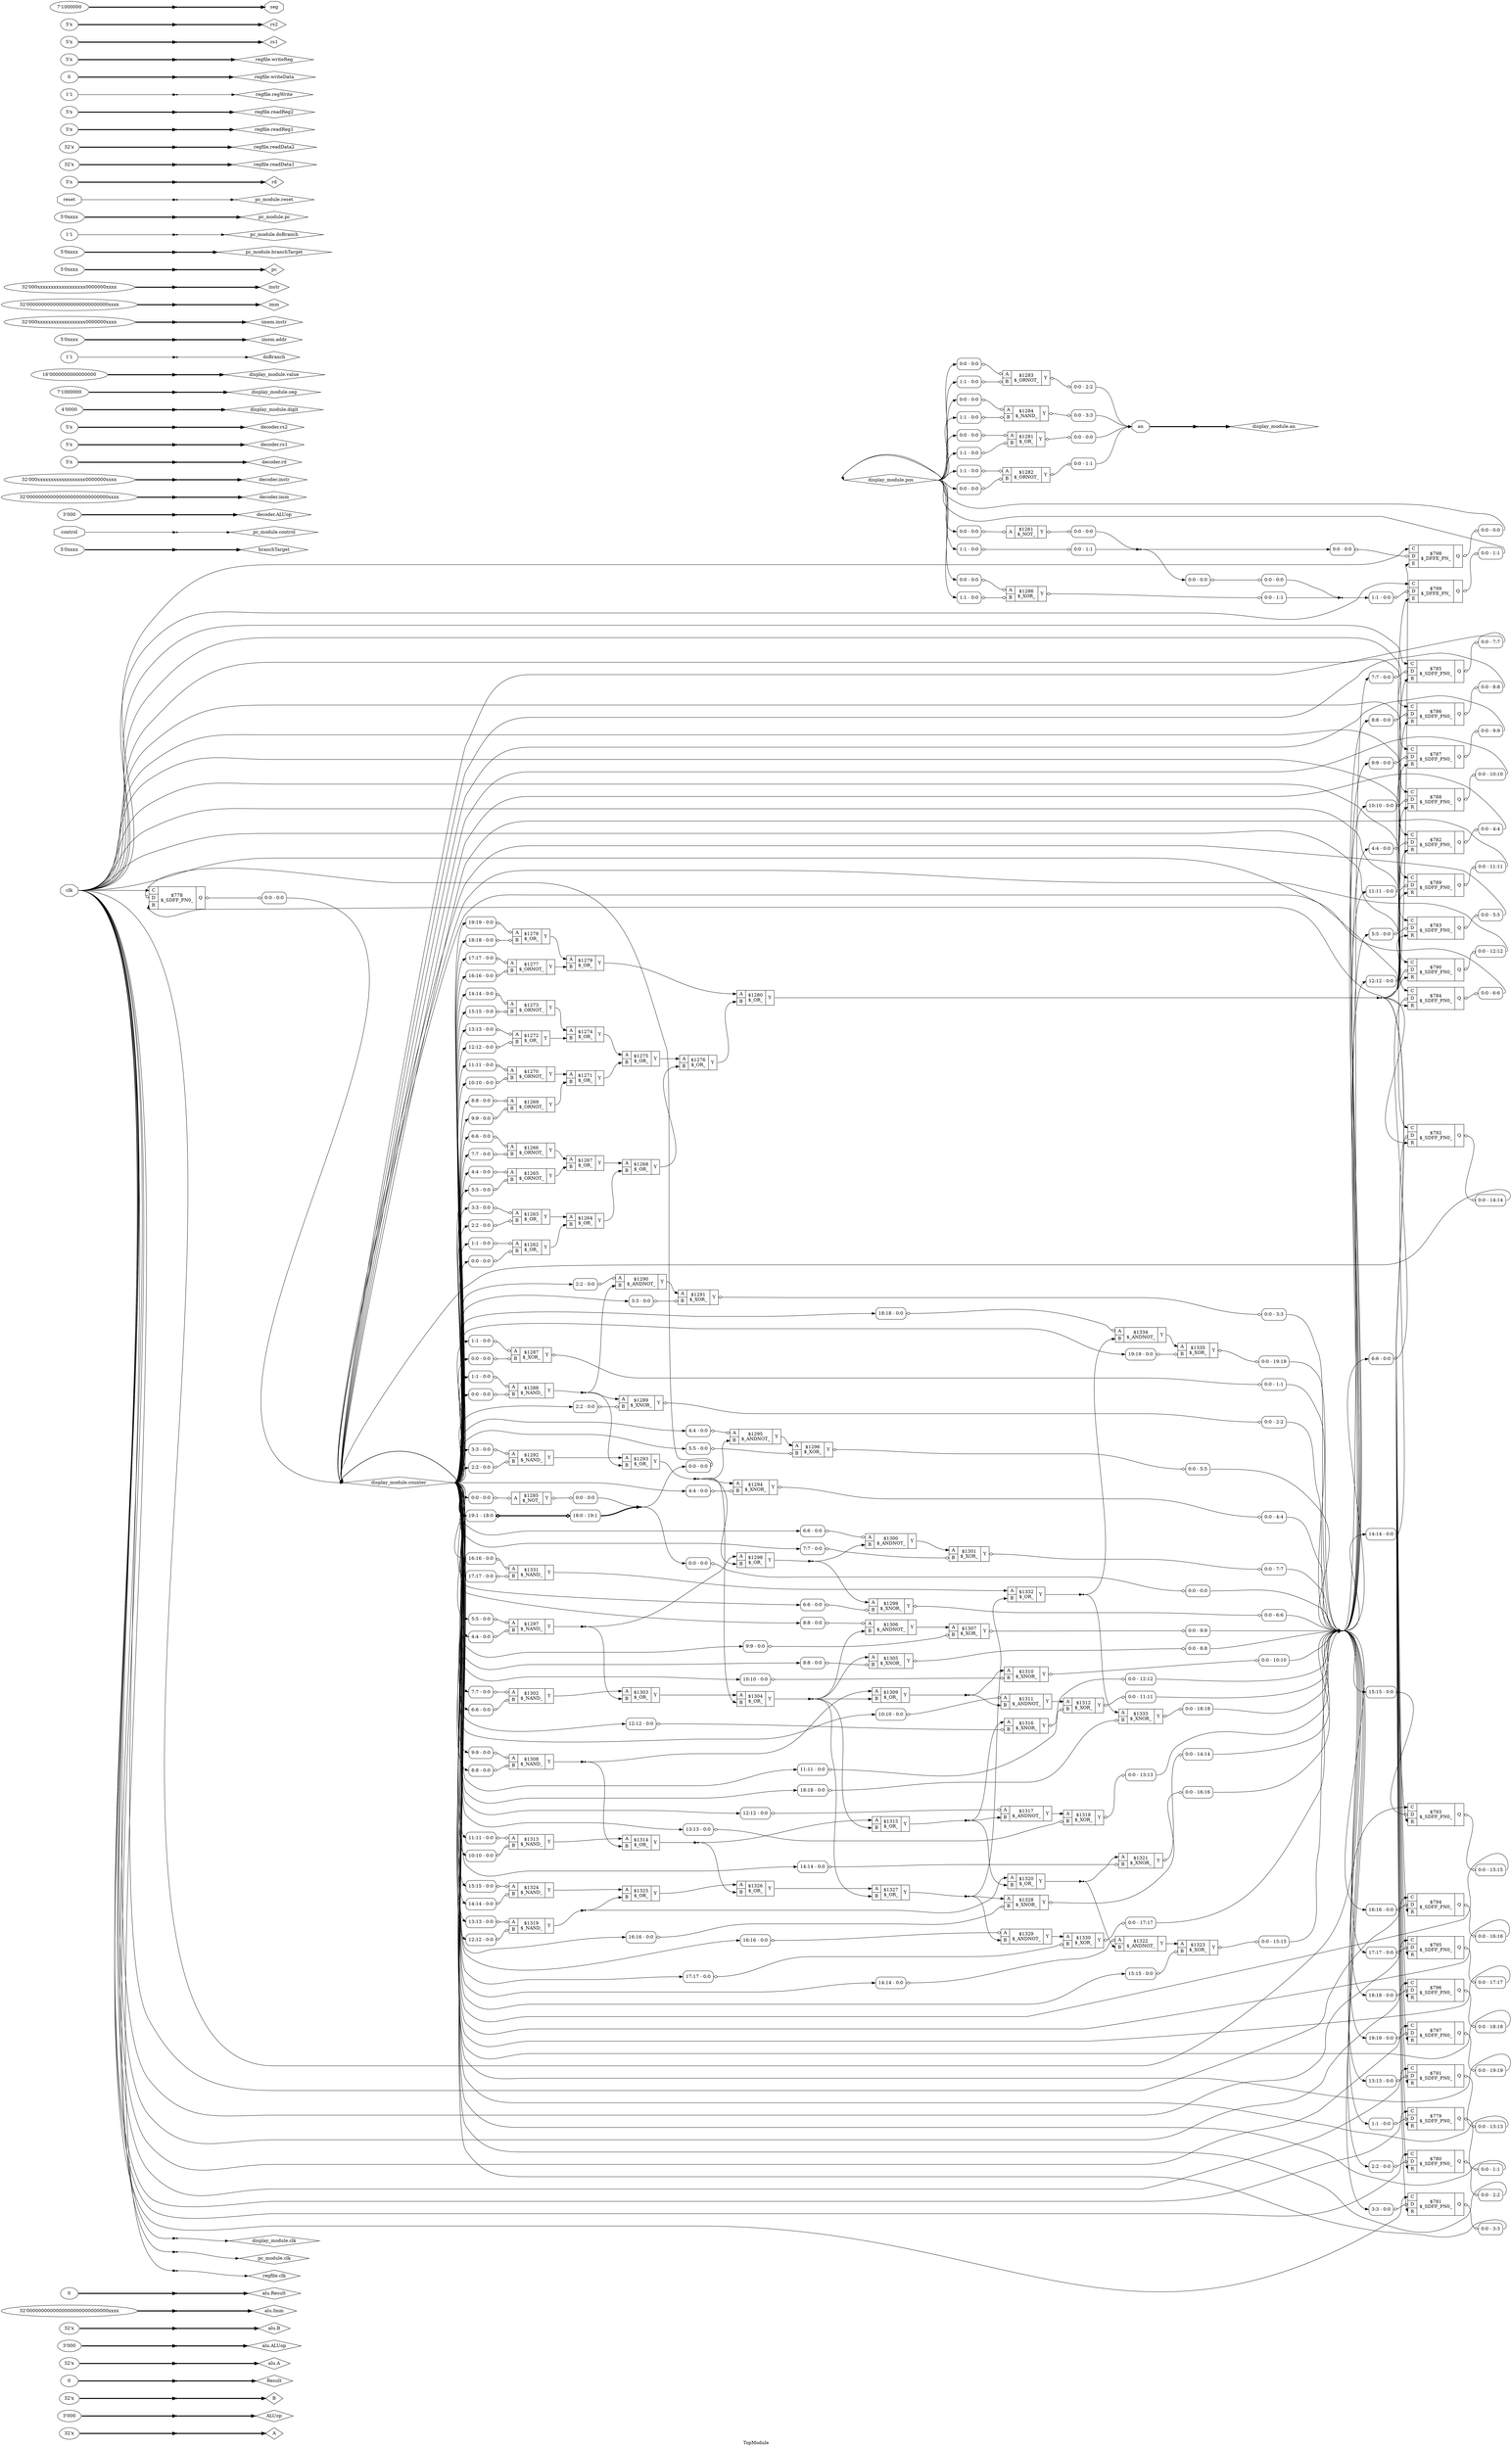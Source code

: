 digraph "TopModule" {
label="TopModule";
rankdir="LR";
remincross=true;
n54 [ shape=diamond, label="A", color="black", fontcolor="black" ];
n55 [ shape=diamond, label="ALUop", color="black", fontcolor="black" ];
n56 [ shape=diamond, label="B", color="black", fontcolor="black" ];
n57 [ shape=diamond, label="Result", color="black", fontcolor="black" ];
n58 [ shape=diamond, label="alu.A", color="black", fontcolor="black" ];
n59 [ shape=diamond, label="alu.ALUop", color="black", fontcolor="black" ];
n60 [ shape=diamond, label="alu.B", color="black", fontcolor="black" ];
n61 [ shape=diamond, label="alu.Imm", color="black", fontcolor="black" ];
n62 [ shape=diamond, label="alu.Result", color="black", fontcolor="black" ];
n63 [ shape=octagon, label="an", color="black", fontcolor="black" ];
n64 [ shape=diamond, label="branchTarget", color="black", fontcolor="black" ];
n65 [ shape=octagon, label="clk", color="black", fontcolor="black" ];
n66 [ shape=octagon, label="control", color="black", fontcolor="black" ];
n67 [ shape=diamond, label="decoder.ALUop", color="black", fontcolor="black" ];
n68 [ shape=diamond, label="decoder.imm", color="black", fontcolor="black" ];
n69 [ shape=diamond, label="decoder.instr", color="black", fontcolor="black" ];
n70 [ shape=diamond, label="decoder.rd", color="black", fontcolor="black" ];
n71 [ shape=diamond, label="decoder.rs1", color="black", fontcolor="black" ];
n72 [ shape=diamond, label="decoder.rs2", color="black", fontcolor="black" ];
n73 [ shape=diamond, label="display_module.an", color="black", fontcolor="black" ];
n74 [ shape=diamond, label="display_module.clk", color="black", fontcolor="black" ];
n75 [ shape=diamond, label="display_module.counter", color="black", fontcolor="black" ];
n76 [ shape=diamond, label="display_module.digit", color="black", fontcolor="black" ];
n77 [ shape=diamond, label="display_module.pos", color="black", fontcolor="black" ];
n78 [ shape=diamond, label="display_module.seg", color="black", fontcolor="black" ];
n79 [ shape=diamond, label="display_module.value", color="black", fontcolor="black" ];
n80 [ shape=diamond, label="doBranch", color="black", fontcolor="black" ];
n81 [ shape=diamond, label="imem.addr", color="black", fontcolor="black" ];
n82 [ shape=diamond, label="imem.instr", color="black", fontcolor="black" ];
n83 [ shape=diamond, label="imm", color="black", fontcolor="black" ];
n84 [ shape=diamond, label="instr", color="black", fontcolor="black" ];
n85 [ shape=diamond, label="pc", color="black", fontcolor="black" ];
n86 [ shape=diamond, label="pc_module.branchTarget", color="black", fontcolor="black" ];
n87 [ shape=diamond, label="pc_module.clk", color="black", fontcolor="black" ];
n88 [ shape=diamond, label="pc_module.control", color="black", fontcolor="black" ];
n89 [ shape=diamond, label="pc_module.doBranch", color="black", fontcolor="black" ];
n90 [ shape=diamond, label="pc_module.pc", color="black", fontcolor="black" ];
n91 [ shape=diamond, label="pc_module.reset", color="black", fontcolor="black" ];
n92 [ shape=diamond, label="rd", color="black", fontcolor="black" ];
n93 [ shape=diamond, label="regfile.clk", color="black", fontcolor="black" ];
n94 [ shape=diamond, label="regfile.readData1", color="black", fontcolor="black" ];
n95 [ shape=diamond, label="regfile.readData2", color="black", fontcolor="black" ];
n96 [ shape=diamond, label="regfile.readReg1", color="black", fontcolor="black" ];
n97 [ shape=diamond, label="regfile.readReg2", color="black", fontcolor="black" ];
n98 [ shape=diamond, label="regfile.regWrite", color="black", fontcolor="black" ];
n99 [ shape=diamond, label="regfile.writeData", color="black", fontcolor="black" ];
n100 [ shape=diamond, label="regfile.writeReg", color="black", fontcolor="black" ];
n101 [ shape=octagon, label="reset", color="black", fontcolor="black" ];
n102 [ shape=diamond, label="rs1", color="black", fontcolor="black" ];
n103 [ shape=diamond, label="rs2", color="black", fontcolor="black" ];
n104 [ shape=octagon, label="seg", color="black", fontcolor="black" ];
c106 [ shape=record, label="{{<p54> A}|$1261\n$_NOT_|{<p105> Y}}",  ];
x0 [ shape=record, style=rounded, label="<s0> 0:0 - 0:0 ", color="black", fontcolor="black" ];
x0:e -> c106:p54:w [arrowhead=odiamond, arrowtail=odiamond, dir=both, color="black", fontcolor="black", label=""];
x1 [ shape=record, style=rounded, label="<s0> 0:0 - 0:0 ", color="black", fontcolor="black" ];
c106:p105:e -> x1:w [arrowhead=odiamond, arrowtail=odiamond, dir=both, color="black", fontcolor="black", label=""];
c107 [ shape=record, label="{{<p54> A|<p56> B}|$1262\n$_OR_|{<p105> Y}}",  ];
x2 [ shape=record, style=rounded, label="<s0> 1:1 - 0:0 ", color="black", fontcolor="black" ];
x2:e -> c107:p54:w [arrowhead=odiamond, arrowtail=odiamond, dir=both, color="black", fontcolor="black", label=""];
x3 [ shape=record, style=rounded, label="<s0> 0:0 - 0:0 ", color="black", fontcolor="black" ];
x3:e -> c107:p56:w [arrowhead=odiamond, arrowtail=odiamond, dir=both, color="black", fontcolor="black", label=""];
c108 [ shape=record, label="{{<p54> A|<p56> B}|$1263\n$_OR_|{<p105> Y}}",  ];
x4 [ shape=record, style=rounded, label="<s0> 3:3 - 0:0 ", color="black", fontcolor="black" ];
x4:e -> c108:p54:w [arrowhead=odiamond, arrowtail=odiamond, dir=both, color="black", fontcolor="black", label=""];
x5 [ shape=record, style=rounded, label="<s0> 2:2 - 0:0 ", color="black", fontcolor="black" ];
x5:e -> c108:p56:w [arrowhead=odiamond, arrowtail=odiamond, dir=both, color="black", fontcolor="black", label=""];
c109 [ shape=record, label="{{<p54> A|<p56> B}|$1264\n$_OR_|{<p105> Y}}",  ];
c110 [ shape=record, label="{{<p54> A|<p56> B}|$1265\n$_ORNOT_|{<p105> Y}}",  ];
x6 [ shape=record, style=rounded, label="<s0> 4:4 - 0:0 ", color="black", fontcolor="black" ];
x6:e -> c110:p54:w [arrowhead=odiamond, arrowtail=odiamond, dir=both, color="black", fontcolor="black", label=""];
x7 [ shape=record, style=rounded, label="<s0> 5:5 - 0:0 ", color="black", fontcolor="black" ];
x7:e -> c110:p56:w [arrowhead=odiamond, arrowtail=odiamond, dir=both, color="black", fontcolor="black", label=""];
c111 [ shape=record, label="{{<p54> A|<p56> B}|$1266\n$_ORNOT_|{<p105> Y}}",  ];
x8 [ shape=record, style=rounded, label="<s0> 6:6 - 0:0 ", color="black", fontcolor="black" ];
x8:e -> c111:p54:w [arrowhead=odiamond, arrowtail=odiamond, dir=both, color="black", fontcolor="black", label=""];
x9 [ shape=record, style=rounded, label="<s0> 7:7 - 0:0 ", color="black", fontcolor="black" ];
x9:e -> c111:p56:w [arrowhead=odiamond, arrowtail=odiamond, dir=both, color="black", fontcolor="black", label=""];
c112 [ shape=record, label="{{<p54> A|<p56> B}|$1267\n$_OR_|{<p105> Y}}",  ];
c113 [ shape=record, label="{{<p54> A|<p56> B}|$1268\n$_OR_|{<p105> Y}}",  ];
c114 [ shape=record, label="{{<p54> A|<p56> B}|$1269\n$_ORNOT_|{<p105> Y}}",  ];
x10 [ shape=record, style=rounded, label="<s0> 8:8 - 0:0 ", color="black", fontcolor="black" ];
x10:e -> c114:p54:w [arrowhead=odiamond, arrowtail=odiamond, dir=both, color="black", fontcolor="black", label=""];
x11 [ shape=record, style=rounded, label="<s0> 9:9 - 0:0 ", color="black", fontcolor="black" ];
x11:e -> c114:p56:w [arrowhead=odiamond, arrowtail=odiamond, dir=both, color="black", fontcolor="black", label=""];
c115 [ shape=record, label="{{<p54> A|<p56> B}|$1270\n$_ORNOT_|{<p105> Y}}",  ];
x12 [ shape=record, style=rounded, label="<s0> 11:11 - 0:0 ", color="black", fontcolor="black" ];
x12:e -> c115:p54:w [arrowhead=odiamond, arrowtail=odiamond, dir=both, color="black", fontcolor="black", label=""];
x13 [ shape=record, style=rounded, label="<s0> 10:10 - 0:0 ", color="black", fontcolor="black" ];
x13:e -> c115:p56:w [arrowhead=odiamond, arrowtail=odiamond, dir=both, color="black", fontcolor="black", label=""];
c116 [ shape=record, label="{{<p54> A|<p56> B}|$1271\n$_OR_|{<p105> Y}}",  ];
c117 [ shape=record, label="{{<p54> A|<p56> B}|$1272\n$_OR_|{<p105> Y}}",  ];
x14 [ shape=record, style=rounded, label="<s0> 13:13 - 0:0 ", color="black", fontcolor="black" ];
x14:e -> c117:p54:w [arrowhead=odiamond, arrowtail=odiamond, dir=both, color="black", fontcolor="black", label=""];
x15 [ shape=record, style=rounded, label="<s0> 12:12 - 0:0 ", color="black", fontcolor="black" ];
x15:e -> c117:p56:w [arrowhead=odiamond, arrowtail=odiamond, dir=both, color="black", fontcolor="black", label=""];
c118 [ shape=record, label="{{<p54> A|<p56> B}|$1273\n$_ORNOT_|{<p105> Y}}",  ];
x16 [ shape=record, style=rounded, label="<s0> 14:14 - 0:0 ", color="black", fontcolor="black" ];
x16:e -> c118:p54:w [arrowhead=odiamond, arrowtail=odiamond, dir=both, color="black", fontcolor="black", label=""];
x17 [ shape=record, style=rounded, label="<s0> 15:15 - 0:0 ", color="black", fontcolor="black" ];
x17:e -> c118:p56:w [arrowhead=odiamond, arrowtail=odiamond, dir=both, color="black", fontcolor="black", label=""];
c119 [ shape=record, label="{{<p54> A|<p56> B}|$1274\n$_OR_|{<p105> Y}}",  ];
c120 [ shape=record, label="{{<p54> A|<p56> B}|$1275\n$_OR_|{<p105> Y}}",  ];
c121 [ shape=record, label="{{<p54> A|<p56> B}|$1276\n$_OR_|{<p105> Y}}",  ];
c122 [ shape=record, label="{{<p54> A|<p56> B}|$1277\n$_ORNOT_|{<p105> Y}}",  ];
x18 [ shape=record, style=rounded, label="<s0> 17:17 - 0:0 ", color="black", fontcolor="black" ];
x18:e -> c122:p54:w [arrowhead=odiamond, arrowtail=odiamond, dir=both, color="black", fontcolor="black", label=""];
x19 [ shape=record, style=rounded, label="<s0> 16:16 - 0:0 ", color="black", fontcolor="black" ];
x19:e -> c122:p56:w [arrowhead=odiamond, arrowtail=odiamond, dir=both, color="black", fontcolor="black", label=""];
c123 [ shape=record, label="{{<p54> A|<p56> B}|$1278\n$_OR_|{<p105> Y}}",  ];
x20 [ shape=record, style=rounded, label="<s0> 19:19 - 0:0 ", color="black", fontcolor="black" ];
x20:e -> c123:p54:w [arrowhead=odiamond, arrowtail=odiamond, dir=both, color="black", fontcolor="black", label=""];
x21 [ shape=record, style=rounded, label="<s0> 18:18 - 0:0 ", color="black", fontcolor="black" ];
x21:e -> c123:p56:w [arrowhead=odiamond, arrowtail=odiamond, dir=both, color="black", fontcolor="black", label=""];
c124 [ shape=record, label="{{<p54> A|<p56> B}|$1279\n$_OR_|{<p105> Y}}",  ];
c125 [ shape=record, label="{{<p54> A|<p56> B}|$1280\n$_OR_|{<p105> Y}}",  ];
c126 [ shape=record, label="{{<p54> A|<p56> B}|$1281\n$_OR_|{<p105> Y}}",  ];
x22 [ shape=record, style=rounded, label="<s0> 0:0 - 0:0 ", color="black", fontcolor="black" ];
x22:e -> c126:p54:w [arrowhead=odiamond, arrowtail=odiamond, dir=both, color="black", fontcolor="black", label=""];
x23 [ shape=record, style=rounded, label="<s0> 1:1 - 0:0 ", color="black", fontcolor="black" ];
x23:e -> c126:p56:w [arrowhead=odiamond, arrowtail=odiamond, dir=both, color="black", fontcolor="black", label=""];
x24 [ shape=record, style=rounded, label="<s0> 0:0 - 0:0 ", color="black", fontcolor="black" ];
c126:p105:e -> x24:w [arrowhead=odiamond, arrowtail=odiamond, dir=both, color="black", fontcolor="black", label=""];
c127 [ shape=record, label="{{<p54> A|<p56> B}|$1282\n$_ORNOT_|{<p105> Y}}",  ];
x25 [ shape=record, style=rounded, label="<s0> 1:1 - 0:0 ", color="black", fontcolor="black" ];
x25:e -> c127:p54:w [arrowhead=odiamond, arrowtail=odiamond, dir=both, color="black", fontcolor="black", label=""];
x26 [ shape=record, style=rounded, label="<s0> 0:0 - 0:0 ", color="black", fontcolor="black" ];
x26:e -> c127:p56:w [arrowhead=odiamond, arrowtail=odiamond, dir=both, color="black", fontcolor="black", label=""];
x27 [ shape=record, style=rounded, label="<s0> 0:0 - 1:1 ", color="black", fontcolor="black" ];
c127:p105:e -> x27:w [arrowhead=odiamond, arrowtail=odiamond, dir=both, color="black", fontcolor="black", label=""];
c128 [ shape=record, label="{{<p54> A|<p56> B}|$1283\n$_ORNOT_|{<p105> Y}}",  ];
x28 [ shape=record, style=rounded, label="<s0> 0:0 - 0:0 ", color="black", fontcolor="black" ];
x28:e -> c128:p54:w [arrowhead=odiamond, arrowtail=odiamond, dir=both, color="black", fontcolor="black", label=""];
x29 [ shape=record, style=rounded, label="<s0> 1:1 - 0:0 ", color="black", fontcolor="black" ];
x29:e -> c128:p56:w [arrowhead=odiamond, arrowtail=odiamond, dir=both, color="black", fontcolor="black", label=""];
x30 [ shape=record, style=rounded, label="<s0> 0:0 - 2:2 ", color="black", fontcolor="black" ];
c128:p105:e -> x30:w [arrowhead=odiamond, arrowtail=odiamond, dir=both, color="black", fontcolor="black", label=""];
c129 [ shape=record, label="{{<p54> A|<p56> B}|$1284\n$_NAND_|{<p105> Y}}",  ];
x31 [ shape=record, style=rounded, label="<s0> 0:0 - 0:0 ", color="black", fontcolor="black" ];
x31:e -> c129:p54:w [arrowhead=odiamond, arrowtail=odiamond, dir=both, color="black", fontcolor="black", label=""];
x32 [ shape=record, style=rounded, label="<s0> 1:1 - 0:0 ", color="black", fontcolor="black" ];
x32:e -> c129:p56:w [arrowhead=odiamond, arrowtail=odiamond, dir=both, color="black", fontcolor="black", label=""];
x33 [ shape=record, style=rounded, label="<s0> 0:0 - 3:3 ", color="black", fontcolor="black" ];
c129:p105:e -> x33:w [arrowhead=odiamond, arrowtail=odiamond, dir=both, color="black", fontcolor="black", label=""];
c130 [ shape=record, label="{{<p54> A}|$1285\n$_NOT_|{<p105> Y}}",  ];
x34 [ shape=record, style=rounded, label="<s0> 0:0 - 0:0 ", color="black", fontcolor="black" ];
x34:e -> c130:p54:w [arrowhead=odiamond, arrowtail=odiamond, dir=both, color="black", fontcolor="black", label=""];
x35 [ shape=record, style=rounded, label="<s0> 0:0 - 0:0 ", color="black", fontcolor="black" ];
c130:p105:e -> x35:w [arrowhead=odiamond, arrowtail=odiamond, dir=both, color="black", fontcolor="black", label=""];
c131 [ shape=record, label="{{<p54> A|<p56> B}|$1286\n$_XOR_|{<p105> Y}}",  ];
x36 [ shape=record, style=rounded, label="<s0> 0:0 - 0:0 ", color="black", fontcolor="black" ];
x36:e -> c131:p54:w [arrowhead=odiamond, arrowtail=odiamond, dir=both, color="black", fontcolor="black", label=""];
x37 [ shape=record, style=rounded, label="<s0> 1:1 - 0:0 ", color="black", fontcolor="black" ];
x37:e -> c131:p56:w [arrowhead=odiamond, arrowtail=odiamond, dir=both, color="black", fontcolor="black", label=""];
x38 [ shape=record, style=rounded, label="<s0> 0:0 - 1:1 ", color="black", fontcolor="black" ];
c131:p105:e -> x38:w [arrowhead=odiamond, arrowtail=odiamond, dir=both, color="black", fontcolor="black", label=""];
c132 [ shape=record, label="{{<p54> A|<p56> B}|$1287\n$_XOR_|{<p105> Y}}",  ];
x39 [ shape=record, style=rounded, label="<s0> 1:1 - 0:0 ", color="black", fontcolor="black" ];
x39:e -> c132:p54:w [arrowhead=odiamond, arrowtail=odiamond, dir=both, color="black", fontcolor="black", label=""];
x40 [ shape=record, style=rounded, label="<s0> 0:0 - 0:0 ", color="black", fontcolor="black" ];
x40:e -> c132:p56:w [arrowhead=odiamond, arrowtail=odiamond, dir=both, color="black", fontcolor="black", label=""];
x41 [ shape=record, style=rounded, label="<s0> 0:0 - 1:1 ", color="black", fontcolor="black" ];
c132:p105:e -> x41:w [arrowhead=odiamond, arrowtail=odiamond, dir=both, color="black", fontcolor="black", label=""];
c133 [ shape=record, label="{{<p54> A|<p56> B}|$1288\n$_NAND_|{<p105> Y}}",  ];
x42 [ shape=record, style=rounded, label="<s0> 1:1 - 0:0 ", color="black", fontcolor="black" ];
x42:e -> c133:p54:w [arrowhead=odiamond, arrowtail=odiamond, dir=both, color="black", fontcolor="black", label=""];
x43 [ shape=record, style=rounded, label="<s0> 0:0 - 0:0 ", color="black", fontcolor="black" ];
x43:e -> c133:p56:w [arrowhead=odiamond, arrowtail=odiamond, dir=both, color="black", fontcolor="black", label=""];
c134 [ shape=record, label="{{<p54> A|<p56> B}|$1289\n$_XNOR_|{<p105> Y}}",  ];
x44 [ shape=record, style=rounded, label="<s0> 2:2 - 0:0 ", color="black", fontcolor="black" ];
x44:e -> c134:p56:w [arrowhead=odiamond, arrowtail=odiamond, dir=both, color="black", fontcolor="black", label=""];
x45 [ shape=record, style=rounded, label="<s0> 0:0 - 2:2 ", color="black", fontcolor="black" ];
c134:p105:e -> x45:w [arrowhead=odiamond, arrowtail=odiamond, dir=both, color="black", fontcolor="black", label=""];
c135 [ shape=record, label="{{<p54> A|<p56> B}|$1290\n$_ANDNOT_|{<p105> Y}}",  ];
x46 [ shape=record, style=rounded, label="<s0> 2:2 - 0:0 ", color="black", fontcolor="black" ];
x46:e -> c135:p54:w [arrowhead=odiamond, arrowtail=odiamond, dir=both, color="black", fontcolor="black", label=""];
c136 [ shape=record, label="{{<p54> A|<p56> B}|$1291\n$_XOR_|{<p105> Y}}",  ];
x47 [ shape=record, style=rounded, label="<s0> 3:3 - 0:0 ", color="black", fontcolor="black" ];
x47:e -> c136:p56:w [arrowhead=odiamond, arrowtail=odiamond, dir=both, color="black", fontcolor="black", label=""];
x48 [ shape=record, style=rounded, label="<s0> 0:0 - 3:3 ", color="black", fontcolor="black" ];
c136:p105:e -> x48:w [arrowhead=odiamond, arrowtail=odiamond, dir=both, color="black", fontcolor="black", label=""];
c137 [ shape=record, label="{{<p54> A|<p56> B}|$1292\n$_NAND_|{<p105> Y}}",  ];
x49 [ shape=record, style=rounded, label="<s0> 3:3 - 0:0 ", color="black", fontcolor="black" ];
x49:e -> c137:p54:w [arrowhead=odiamond, arrowtail=odiamond, dir=both, color="black", fontcolor="black", label=""];
x50 [ shape=record, style=rounded, label="<s0> 2:2 - 0:0 ", color="black", fontcolor="black" ];
x50:e -> c137:p56:w [arrowhead=odiamond, arrowtail=odiamond, dir=both, color="black", fontcolor="black", label=""];
c138 [ shape=record, label="{{<p54> A|<p56> B}|$1293\n$_OR_|{<p105> Y}}",  ];
c139 [ shape=record, label="{{<p54> A|<p56> B}|$1294\n$_XNOR_|{<p105> Y}}",  ];
x51 [ shape=record, style=rounded, label="<s0> 4:4 - 0:0 ", color="black", fontcolor="black" ];
x51:e -> c139:p56:w [arrowhead=odiamond, arrowtail=odiamond, dir=both, color="black", fontcolor="black", label=""];
x52 [ shape=record, style=rounded, label="<s0> 0:0 - 4:4 ", color="black", fontcolor="black" ];
c139:p105:e -> x52:w [arrowhead=odiamond, arrowtail=odiamond, dir=both, color="black", fontcolor="black", label=""];
c140 [ shape=record, label="{{<p54> A|<p56> B}|$1295\n$_ANDNOT_|{<p105> Y}}",  ];
x53 [ shape=record, style=rounded, label="<s0> 4:4 - 0:0 ", color="black", fontcolor="black" ];
x53:e -> c140:p54:w [arrowhead=odiamond, arrowtail=odiamond, dir=both, color="black", fontcolor="black", label=""];
c141 [ shape=record, label="{{<p54> A|<p56> B}|$1296\n$_XOR_|{<p105> Y}}",  ];
x54 [ shape=record, style=rounded, label="<s0> 5:5 - 0:0 ", color="black", fontcolor="black" ];
x54:e -> c141:p56:w [arrowhead=odiamond, arrowtail=odiamond, dir=both, color="black", fontcolor="black", label=""];
x55 [ shape=record, style=rounded, label="<s0> 0:0 - 5:5 ", color="black", fontcolor="black" ];
c141:p105:e -> x55:w [arrowhead=odiamond, arrowtail=odiamond, dir=both, color="black", fontcolor="black", label=""];
c142 [ shape=record, label="{{<p54> A|<p56> B}|$1297\n$_NAND_|{<p105> Y}}",  ];
x56 [ shape=record, style=rounded, label="<s0> 5:5 - 0:0 ", color="black", fontcolor="black" ];
x56:e -> c142:p54:w [arrowhead=odiamond, arrowtail=odiamond, dir=both, color="black", fontcolor="black", label=""];
x57 [ shape=record, style=rounded, label="<s0> 4:4 - 0:0 ", color="black", fontcolor="black" ];
x57:e -> c142:p56:w [arrowhead=odiamond, arrowtail=odiamond, dir=both, color="black", fontcolor="black", label=""];
c143 [ shape=record, label="{{<p54> A|<p56> B}|$1298\n$_OR_|{<p105> Y}}",  ];
c144 [ shape=record, label="{{<p54> A|<p56> B}|$1299\n$_XNOR_|{<p105> Y}}",  ];
x58 [ shape=record, style=rounded, label="<s0> 6:6 - 0:0 ", color="black", fontcolor="black" ];
x58:e -> c144:p56:w [arrowhead=odiamond, arrowtail=odiamond, dir=both, color="black", fontcolor="black", label=""];
x59 [ shape=record, style=rounded, label="<s0> 0:0 - 6:6 ", color="black", fontcolor="black" ];
c144:p105:e -> x59:w [arrowhead=odiamond, arrowtail=odiamond, dir=both, color="black", fontcolor="black", label=""];
c145 [ shape=record, label="{{<p54> A|<p56> B}|$1300\n$_ANDNOT_|{<p105> Y}}",  ];
x60 [ shape=record, style=rounded, label="<s0> 6:6 - 0:0 ", color="black", fontcolor="black" ];
x60:e -> c145:p54:w [arrowhead=odiamond, arrowtail=odiamond, dir=both, color="black", fontcolor="black", label=""];
c146 [ shape=record, label="{{<p54> A|<p56> B}|$1301\n$_XOR_|{<p105> Y}}",  ];
x61 [ shape=record, style=rounded, label="<s0> 7:7 - 0:0 ", color="black", fontcolor="black" ];
x61:e -> c146:p56:w [arrowhead=odiamond, arrowtail=odiamond, dir=both, color="black", fontcolor="black", label=""];
x62 [ shape=record, style=rounded, label="<s0> 0:0 - 7:7 ", color="black", fontcolor="black" ];
c146:p105:e -> x62:w [arrowhead=odiamond, arrowtail=odiamond, dir=both, color="black", fontcolor="black", label=""];
c147 [ shape=record, label="{{<p54> A|<p56> B}|$1302\n$_NAND_|{<p105> Y}}",  ];
x63 [ shape=record, style=rounded, label="<s0> 7:7 - 0:0 ", color="black", fontcolor="black" ];
x63:e -> c147:p54:w [arrowhead=odiamond, arrowtail=odiamond, dir=both, color="black", fontcolor="black", label=""];
x64 [ shape=record, style=rounded, label="<s0> 6:6 - 0:0 ", color="black", fontcolor="black" ];
x64:e -> c147:p56:w [arrowhead=odiamond, arrowtail=odiamond, dir=both, color="black", fontcolor="black", label=""];
c148 [ shape=record, label="{{<p54> A|<p56> B}|$1303\n$_OR_|{<p105> Y}}",  ];
c149 [ shape=record, label="{{<p54> A|<p56> B}|$1304\n$_OR_|{<p105> Y}}",  ];
c150 [ shape=record, label="{{<p54> A|<p56> B}|$1305\n$_XNOR_|{<p105> Y}}",  ];
x65 [ shape=record, style=rounded, label="<s0> 8:8 - 0:0 ", color="black", fontcolor="black" ];
x65:e -> c150:p56:w [arrowhead=odiamond, arrowtail=odiamond, dir=both, color="black", fontcolor="black", label=""];
x66 [ shape=record, style=rounded, label="<s0> 0:0 - 8:8 ", color="black", fontcolor="black" ];
c150:p105:e -> x66:w [arrowhead=odiamond, arrowtail=odiamond, dir=both, color="black", fontcolor="black", label=""];
c151 [ shape=record, label="{{<p54> A|<p56> B}|$1306\n$_ANDNOT_|{<p105> Y}}",  ];
x67 [ shape=record, style=rounded, label="<s0> 8:8 - 0:0 ", color="black", fontcolor="black" ];
x67:e -> c151:p54:w [arrowhead=odiamond, arrowtail=odiamond, dir=both, color="black", fontcolor="black", label=""];
c152 [ shape=record, label="{{<p54> A|<p56> B}|$1307\n$_XOR_|{<p105> Y}}",  ];
x68 [ shape=record, style=rounded, label="<s0> 9:9 - 0:0 ", color="black", fontcolor="black" ];
x68:e -> c152:p56:w [arrowhead=odiamond, arrowtail=odiamond, dir=both, color="black", fontcolor="black", label=""];
x69 [ shape=record, style=rounded, label="<s0> 0:0 - 9:9 ", color="black", fontcolor="black" ];
c152:p105:e -> x69:w [arrowhead=odiamond, arrowtail=odiamond, dir=both, color="black", fontcolor="black", label=""];
c153 [ shape=record, label="{{<p54> A|<p56> B}|$1308\n$_NAND_|{<p105> Y}}",  ];
x70 [ shape=record, style=rounded, label="<s0> 9:9 - 0:0 ", color="black", fontcolor="black" ];
x70:e -> c153:p54:w [arrowhead=odiamond, arrowtail=odiamond, dir=both, color="black", fontcolor="black", label=""];
x71 [ shape=record, style=rounded, label="<s0> 8:8 - 0:0 ", color="black", fontcolor="black" ];
x71:e -> c153:p56:w [arrowhead=odiamond, arrowtail=odiamond, dir=both, color="black", fontcolor="black", label=""];
c154 [ shape=record, label="{{<p54> A|<p56> B}|$1309\n$_OR_|{<p105> Y}}",  ];
c155 [ shape=record, label="{{<p54> A|<p56> B}|$1310\n$_XNOR_|{<p105> Y}}",  ];
x72 [ shape=record, style=rounded, label="<s0> 10:10 - 0:0 ", color="black", fontcolor="black" ];
x72:e -> c155:p56:w [arrowhead=odiamond, arrowtail=odiamond, dir=both, color="black", fontcolor="black", label=""];
x73 [ shape=record, style=rounded, label="<s0> 0:0 - 10:10 ", color="black", fontcolor="black" ];
c155:p105:e -> x73:w [arrowhead=odiamond, arrowtail=odiamond, dir=both, color="black", fontcolor="black", label=""];
c156 [ shape=record, label="{{<p54> A|<p56> B}|$1311\n$_ANDNOT_|{<p105> Y}}",  ];
x74 [ shape=record, style=rounded, label="<s0> 10:10 - 0:0 ", color="black", fontcolor="black" ];
x74:e -> c156:p54:w [arrowhead=odiamond, arrowtail=odiamond, dir=both, color="black", fontcolor="black", label=""];
c157 [ shape=record, label="{{<p54> A|<p56> B}|$1312\n$_XOR_|{<p105> Y}}",  ];
x75 [ shape=record, style=rounded, label="<s0> 11:11 - 0:0 ", color="black", fontcolor="black" ];
x75:e -> c157:p56:w [arrowhead=odiamond, arrowtail=odiamond, dir=both, color="black", fontcolor="black", label=""];
x76 [ shape=record, style=rounded, label="<s0> 0:0 - 11:11 ", color="black", fontcolor="black" ];
c157:p105:e -> x76:w [arrowhead=odiamond, arrowtail=odiamond, dir=both, color="black", fontcolor="black", label=""];
c158 [ shape=record, label="{{<p54> A|<p56> B}|$1313\n$_NAND_|{<p105> Y}}",  ];
x77 [ shape=record, style=rounded, label="<s0> 11:11 - 0:0 ", color="black", fontcolor="black" ];
x77:e -> c158:p54:w [arrowhead=odiamond, arrowtail=odiamond, dir=both, color="black", fontcolor="black", label=""];
x78 [ shape=record, style=rounded, label="<s0> 10:10 - 0:0 ", color="black", fontcolor="black" ];
x78:e -> c158:p56:w [arrowhead=odiamond, arrowtail=odiamond, dir=both, color="black", fontcolor="black", label=""];
c159 [ shape=record, label="{{<p54> A|<p56> B}|$1314\n$_OR_|{<p105> Y}}",  ];
c160 [ shape=record, label="{{<p54> A|<p56> B}|$1315\n$_OR_|{<p105> Y}}",  ];
c161 [ shape=record, label="{{<p54> A|<p56> B}|$1316\n$_XNOR_|{<p105> Y}}",  ];
x79 [ shape=record, style=rounded, label="<s0> 12:12 - 0:0 ", color="black", fontcolor="black" ];
x79:e -> c161:p56:w [arrowhead=odiamond, arrowtail=odiamond, dir=both, color="black", fontcolor="black", label=""];
x80 [ shape=record, style=rounded, label="<s0> 0:0 - 12:12 ", color="black", fontcolor="black" ];
c161:p105:e -> x80:w [arrowhead=odiamond, arrowtail=odiamond, dir=both, color="black", fontcolor="black", label=""];
c162 [ shape=record, label="{{<p54> A|<p56> B}|$1317\n$_ANDNOT_|{<p105> Y}}",  ];
x81 [ shape=record, style=rounded, label="<s0> 12:12 - 0:0 ", color="black", fontcolor="black" ];
x81:e -> c162:p54:w [arrowhead=odiamond, arrowtail=odiamond, dir=both, color="black", fontcolor="black", label=""];
c163 [ shape=record, label="{{<p54> A|<p56> B}|$1318\n$_XOR_|{<p105> Y}}",  ];
x82 [ shape=record, style=rounded, label="<s0> 13:13 - 0:0 ", color="black", fontcolor="black" ];
x82:e -> c163:p56:w [arrowhead=odiamond, arrowtail=odiamond, dir=both, color="black", fontcolor="black", label=""];
x83 [ shape=record, style=rounded, label="<s0> 0:0 - 13:13 ", color="black", fontcolor="black" ];
c163:p105:e -> x83:w [arrowhead=odiamond, arrowtail=odiamond, dir=both, color="black", fontcolor="black", label=""];
c164 [ shape=record, label="{{<p54> A|<p56> B}|$1319\n$_NAND_|{<p105> Y}}",  ];
x84 [ shape=record, style=rounded, label="<s0> 13:13 - 0:0 ", color="black", fontcolor="black" ];
x84:e -> c164:p54:w [arrowhead=odiamond, arrowtail=odiamond, dir=both, color="black", fontcolor="black", label=""];
x85 [ shape=record, style=rounded, label="<s0> 12:12 - 0:0 ", color="black", fontcolor="black" ];
x85:e -> c164:p56:w [arrowhead=odiamond, arrowtail=odiamond, dir=both, color="black", fontcolor="black", label=""];
c165 [ shape=record, label="{{<p54> A|<p56> B}|$1320\n$_OR_|{<p105> Y}}",  ];
c166 [ shape=record, label="{{<p54> A|<p56> B}|$1321\n$_XNOR_|{<p105> Y}}",  ];
x86 [ shape=record, style=rounded, label="<s0> 14:14 - 0:0 ", color="black", fontcolor="black" ];
x86:e -> c166:p56:w [arrowhead=odiamond, arrowtail=odiamond, dir=both, color="black", fontcolor="black", label=""];
x87 [ shape=record, style=rounded, label="<s0> 0:0 - 14:14 ", color="black", fontcolor="black" ];
c166:p105:e -> x87:w [arrowhead=odiamond, arrowtail=odiamond, dir=both, color="black", fontcolor="black", label=""];
c167 [ shape=record, label="{{<p54> A|<p56> B}|$1322\n$_ANDNOT_|{<p105> Y}}",  ];
x88 [ shape=record, style=rounded, label="<s0> 14:14 - 0:0 ", color="black", fontcolor="black" ];
x88:e -> c167:p54:w [arrowhead=odiamond, arrowtail=odiamond, dir=both, color="black", fontcolor="black", label=""];
c168 [ shape=record, label="{{<p54> A|<p56> B}|$1323\n$_XOR_|{<p105> Y}}",  ];
x89 [ shape=record, style=rounded, label="<s0> 15:15 - 0:0 ", color="black", fontcolor="black" ];
x89:e -> c168:p56:w [arrowhead=odiamond, arrowtail=odiamond, dir=both, color="black", fontcolor="black", label=""];
x90 [ shape=record, style=rounded, label="<s0> 0:0 - 15:15 ", color="black", fontcolor="black" ];
c168:p105:e -> x90:w [arrowhead=odiamond, arrowtail=odiamond, dir=both, color="black", fontcolor="black", label=""];
c169 [ shape=record, label="{{<p54> A|<p56> B}|$1324\n$_NAND_|{<p105> Y}}",  ];
x91 [ shape=record, style=rounded, label="<s0> 15:15 - 0:0 ", color="black", fontcolor="black" ];
x91:e -> c169:p54:w [arrowhead=odiamond, arrowtail=odiamond, dir=both, color="black", fontcolor="black", label=""];
x92 [ shape=record, style=rounded, label="<s0> 14:14 - 0:0 ", color="black", fontcolor="black" ];
x92:e -> c169:p56:w [arrowhead=odiamond, arrowtail=odiamond, dir=both, color="black", fontcolor="black", label=""];
c170 [ shape=record, label="{{<p54> A|<p56> B}|$1325\n$_OR_|{<p105> Y}}",  ];
c171 [ shape=record, label="{{<p54> A|<p56> B}|$1326\n$_OR_|{<p105> Y}}",  ];
c172 [ shape=record, label="{{<p54> A|<p56> B}|$1327\n$_OR_|{<p105> Y}}",  ];
c173 [ shape=record, label="{{<p54> A|<p56> B}|$1328\n$_XNOR_|{<p105> Y}}",  ];
x93 [ shape=record, style=rounded, label="<s0> 16:16 - 0:0 ", color="black", fontcolor="black" ];
x93:e -> c173:p56:w [arrowhead=odiamond, arrowtail=odiamond, dir=both, color="black", fontcolor="black", label=""];
x94 [ shape=record, style=rounded, label="<s0> 0:0 - 16:16 ", color="black", fontcolor="black" ];
c173:p105:e -> x94:w [arrowhead=odiamond, arrowtail=odiamond, dir=both, color="black", fontcolor="black", label=""];
c174 [ shape=record, label="{{<p54> A|<p56> B}|$1329\n$_ANDNOT_|{<p105> Y}}",  ];
x95 [ shape=record, style=rounded, label="<s0> 16:16 - 0:0 ", color="black", fontcolor="black" ];
x95:e -> c174:p54:w [arrowhead=odiamond, arrowtail=odiamond, dir=both, color="black", fontcolor="black", label=""];
c175 [ shape=record, label="{{<p54> A|<p56> B}|$1330\n$_XOR_|{<p105> Y}}",  ];
x96 [ shape=record, style=rounded, label="<s0> 17:17 - 0:0 ", color="black", fontcolor="black" ];
x96:e -> c175:p56:w [arrowhead=odiamond, arrowtail=odiamond, dir=both, color="black", fontcolor="black", label=""];
x97 [ shape=record, style=rounded, label="<s0> 0:0 - 17:17 ", color="black", fontcolor="black" ];
c175:p105:e -> x97:w [arrowhead=odiamond, arrowtail=odiamond, dir=both, color="black", fontcolor="black", label=""];
c176 [ shape=record, label="{{<p54> A|<p56> B}|$1331\n$_NAND_|{<p105> Y}}",  ];
x98 [ shape=record, style=rounded, label="<s0> 16:16 - 0:0 ", color="black", fontcolor="black" ];
x98:e -> c176:p54:w [arrowhead=odiamond, arrowtail=odiamond, dir=both, color="black", fontcolor="black", label=""];
x99 [ shape=record, style=rounded, label="<s0> 17:17 - 0:0 ", color="black", fontcolor="black" ];
x99:e -> c176:p56:w [arrowhead=odiamond, arrowtail=odiamond, dir=both, color="black", fontcolor="black", label=""];
c177 [ shape=record, label="{{<p54> A|<p56> B}|$1332\n$_OR_|{<p105> Y}}",  ];
c178 [ shape=record, label="{{<p54> A|<p56> B}|$1333\n$_XNOR_|{<p105> Y}}",  ];
x100 [ shape=record, style=rounded, label="<s0> 18:18 - 0:0 ", color="black", fontcolor="black" ];
x100:e -> c178:p56:w [arrowhead=odiamond, arrowtail=odiamond, dir=both, color="black", fontcolor="black", label=""];
x101 [ shape=record, style=rounded, label="<s0> 0:0 - 18:18 ", color="black", fontcolor="black" ];
c178:p105:e -> x101:w [arrowhead=odiamond, arrowtail=odiamond, dir=both, color="black", fontcolor="black", label=""];
c179 [ shape=record, label="{{<p54> A|<p56> B}|$1334\n$_ANDNOT_|{<p105> Y}}",  ];
x102 [ shape=record, style=rounded, label="<s0> 18:18 - 0:0 ", color="black", fontcolor="black" ];
x102:e -> c179:p54:w [arrowhead=odiamond, arrowtail=odiamond, dir=both, color="black", fontcolor="black", label=""];
c180 [ shape=record, label="{{<p54> A|<p56> B}|$1335\n$_XOR_|{<p105> Y}}",  ];
x103 [ shape=record, style=rounded, label="<s0> 19:19 - 0:0 ", color="black", fontcolor="black" ];
x103:e -> c180:p56:w [arrowhead=odiamond, arrowtail=odiamond, dir=both, color="black", fontcolor="black", label=""];
x104 [ shape=record, style=rounded, label="<s0> 0:0 - 19:19 ", color="black", fontcolor="black" ];
c180:p105:e -> x104:w [arrowhead=odiamond, arrowtail=odiamond, dir=both, color="black", fontcolor="black", label=""];
c185 [ shape=record, label="{{<p181> C|<p182> D|<p183> R}|$778\n$_SDFF_PN0_|{<p184> Q}}",  ];
x105 [ shape=record, style=rounded, label="<s0> 0:0 - 0:0 ", color="black", fontcolor="black" ];
x105:e -> c185:p182:w [arrowhead=odiamond, arrowtail=odiamond, dir=both, color="black", fontcolor="black", label=""];
x106 [ shape=record, style=rounded, label="<s0> 0:0 - 0:0 ", color="black", fontcolor="black" ];
c185:p184:e -> x106:w [arrowhead=odiamond, arrowtail=odiamond, dir=both, color="black", fontcolor="black", label=""];
c186 [ shape=record, label="{{<p181> C|<p182> D|<p183> R}|$779\n$_SDFF_PN0_|{<p184> Q}}",  ];
x107 [ shape=record, style=rounded, label="<s0> 1:1 - 0:0 ", color="black", fontcolor="black" ];
x107:e -> c186:p182:w [arrowhead=odiamond, arrowtail=odiamond, dir=both, color="black", fontcolor="black", label=""];
x108 [ shape=record, style=rounded, label="<s0> 0:0 - 1:1 ", color="black", fontcolor="black" ];
c186:p184:e -> x108:w [arrowhead=odiamond, arrowtail=odiamond, dir=both, color="black", fontcolor="black", label=""];
c187 [ shape=record, label="{{<p181> C|<p182> D|<p183> R}|$780\n$_SDFF_PN0_|{<p184> Q}}",  ];
x109 [ shape=record, style=rounded, label="<s0> 2:2 - 0:0 ", color="black", fontcolor="black" ];
x109:e -> c187:p182:w [arrowhead=odiamond, arrowtail=odiamond, dir=both, color="black", fontcolor="black", label=""];
x110 [ shape=record, style=rounded, label="<s0> 0:0 - 2:2 ", color="black", fontcolor="black" ];
c187:p184:e -> x110:w [arrowhead=odiamond, arrowtail=odiamond, dir=both, color="black", fontcolor="black", label=""];
c188 [ shape=record, label="{{<p181> C|<p182> D|<p183> R}|$781\n$_SDFF_PN0_|{<p184> Q}}",  ];
x111 [ shape=record, style=rounded, label="<s0> 3:3 - 0:0 ", color="black", fontcolor="black" ];
x111:e -> c188:p182:w [arrowhead=odiamond, arrowtail=odiamond, dir=both, color="black", fontcolor="black", label=""];
x112 [ shape=record, style=rounded, label="<s0> 0:0 - 3:3 ", color="black", fontcolor="black" ];
c188:p184:e -> x112:w [arrowhead=odiamond, arrowtail=odiamond, dir=both, color="black", fontcolor="black", label=""];
c189 [ shape=record, label="{{<p181> C|<p182> D|<p183> R}|$782\n$_SDFF_PN0_|{<p184> Q}}",  ];
x113 [ shape=record, style=rounded, label="<s0> 4:4 - 0:0 ", color="black", fontcolor="black" ];
x113:e -> c189:p182:w [arrowhead=odiamond, arrowtail=odiamond, dir=both, color="black", fontcolor="black", label=""];
x114 [ shape=record, style=rounded, label="<s0> 0:0 - 4:4 ", color="black", fontcolor="black" ];
c189:p184:e -> x114:w [arrowhead=odiamond, arrowtail=odiamond, dir=both, color="black", fontcolor="black", label=""];
c190 [ shape=record, label="{{<p181> C|<p182> D|<p183> R}|$783\n$_SDFF_PN0_|{<p184> Q}}",  ];
x115 [ shape=record, style=rounded, label="<s0> 5:5 - 0:0 ", color="black", fontcolor="black" ];
x115:e -> c190:p182:w [arrowhead=odiamond, arrowtail=odiamond, dir=both, color="black", fontcolor="black", label=""];
x116 [ shape=record, style=rounded, label="<s0> 0:0 - 5:5 ", color="black", fontcolor="black" ];
c190:p184:e -> x116:w [arrowhead=odiamond, arrowtail=odiamond, dir=both, color="black", fontcolor="black", label=""];
c191 [ shape=record, label="{{<p181> C|<p182> D|<p183> R}|$784\n$_SDFF_PN0_|{<p184> Q}}",  ];
x117 [ shape=record, style=rounded, label="<s0> 6:6 - 0:0 ", color="black", fontcolor="black" ];
x117:e -> c191:p182:w [arrowhead=odiamond, arrowtail=odiamond, dir=both, color="black", fontcolor="black", label=""];
x118 [ shape=record, style=rounded, label="<s0> 0:0 - 6:6 ", color="black", fontcolor="black" ];
c191:p184:e -> x118:w [arrowhead=odiamond, arrowtail=odiamond, dir=both, color="black", fontcolor="black", label=""];
c192 [ shape=record, label="{{<p181> C|<p182> D|<p183> R}|$785\n$_SDFF_PN0_|{<p184> Q}}",  ];
x119 [ shape=record, style=rounded, label="<s0> 7:7 - 0:0 ", color="black", fontcolor="black" ];
x119:e -> c192:p182:w [arrowhead=odiamond, arrowtail=odiamond, dir=both, color="black", fontcolor="black", label=""];
x120 [ shape=record, style=rounded, label="<s0> 0:0 - 7:7 ", color="black", fontcolor="black" ];
c192:p184:e -> x120:w [arrowhead=odiamond, arrowtail=odiamond, dir=both, color="black", fontcolor="black", label=""];
c193 [ shape=record, label="{{<p181> C|<p182> D|<p183> R}|$786\n$_SDFF_PN0_|{<p184> Q}}",  ];
x121 [ shape=record, style=rounded, label="<s0> 8:8 - 0:0 ", color="black", fontcolor="black" ];
x121:e -> c193:p182:w [arrowhead=odiamond, arrowtail=odiamond, dir=both, color="black", fontcolor="black", label=""];
x122 [ shape=record, style=rounded, label="<s0> 0:0 - 8:8 ", color="black", fontcolor="black" ];
c193:p184:e -> x122:w [arrowhead=odiamond, arrowtail=odiamond, dir=both, color="black", fontcolor="black", label=""];
c194 [ shape=record, label="{{<p181> C|<p182> D|<p183> R}|$787\n$_SDFF_PN0_|{<p184> Q}}",  ];
x123 [ shape=record, style=rounded, label="<s0> 9:9 - 0:0 ", color="black", fontcolor="black" ];
x123:e -> c194:p182:w [arrowhead=odiamond, arrowtail=odiamond, dir=both, color="black", fontcolor="black", label=""];
x124 [ shape=record, style=rounded, label="<s0> 0:0 - 9:9 ", color="black", fontcolor="black" ];
c194:p184:e -> x124:w [arrowhead=odiamond, arrowtail=odiamond, dir=both, color="black", fontcolor="black", label=""];
c195 [ shape=record, label="{{<p181> C|<p182> D|<p183> R}|$788\n$_SDFF_PN0_|{<p184> Q}}",  ];
x125 [ shape=record, style=rounded, label="<s0> 10:10 - 0:0 ", color="black", fontcolor="black" ];
x125:e -> c195:p182:w [arrowhead=odiamond, arrowtail=odiamond, dir=both, color="black", fontcolor="black", label=""];
x126 [ shape=record, style=rounded, label="<s0> 0:0 - 10:10 ", color="black", fontcolor="black" ];
c195:p184:e -> x126:w [arrowhead=odiamond, arrowtail=odiamond, dir=both, color="black", fontcolor="black", label=""];
c196 [ shape=record, label="{{<p181> C|<p182> D|<p183> R}|$789\n$_SDFF_PN0_|{<p184> Q}}",  ];
x127 [ shape=record, style=rounded, label="<s0> 11:11 - 0:0 ", color="black", fontcolor="black" ];
x127:e -> c196:p182:w [arrowhead=odiamond, arrowtail=odiamond, dir=both, color="black", fontcolor="black", label=""];
x128 [ shape=record, style=rounded, label="<s0> 0:0 - 11:11 ", color="black", fontcolor="black" ];
c196:p184:e -> x128:w [arrowhead=odiamond, arrowtail=odiamond, dir=both, color="black", fontcolor="black", label=""];
c197 [ shape=record, label="{{<p181> C|<p182> D|<p183> R}|$790\n$_SDFF_PN0_|{<p184> Q}}",  ];
x129 [ shape=record, style=rounded, label="<s0> 12:12 - 0:0 ", color="black", fontcolor="black" ];
x129:e -> c197:p182:w [arrowhead=odiamond, arrowtail=odiamond, dir=both, color="black", fontcolor="black", label=""];
x130 [ shape=record, style=rounded, label="<s0> 0:0 - 12:12 ", color="black", fontcolor="black" ];
c197:p184:e -> x130:w [arrowhead=odiamond, arrowtail=odiamond, dir=both, color="black", fontcolor="black", label=""];
c198 [ shape=record, label="{{<p181> C|<p182> D|<p183> R}|$791\n$_SDFF_PN0_|{<p184> Q}}",  ];
x131 [ shape=record, style=rounded, label="<s0> 13:13 - 0:0 ", color="black", fontcolor="black" ];
x131:e -> c198:p182:w [arrowhead=odiamond, arrowtail=odiamond, dir=both, color="black", fontcolor="black", label=""];
x132 [ shape=record, style=rounded, label="<s0> 0:0 - 13:13 ", color="black", fontcolor="black" ];
c198:p184:e -> x132:w [arrowhead=odiamond, arrowtail=odiamond, dir=both, color="black", fontcolor="black", label=""];
c199 [ shape=record, label="{{<p181> C|<p182> D|<p183> R}|$792\n$_SDFF_PN0_|{<p184> Q}}",  ];
x133 [ shape=record, style=rounded, label="<s0> 14:14 - 0:0 ", color="black", fontcolor="black" ];
x133:e -> c199:p182:w [arrowhead=odiamond, arrowtail=odiamond, dir=both, color="black", fontcolor="black", label=""];
x134 [ shape=record, style=rounded, label="<s0> 0:0 - 14:14 ", color="black", fontcolor="black" ];
c199:p184:e -> x134:w [arrowhead=odiamond, arrowtail=odiamond, dir=both, color="black", fontcolor="black", label=""];
c200 [ shape=record, label="{{<p181> C|<p182> D|<p183> R}|$793\n$_SDFF_PN0_|{<p184> Q}}",  ];
x135 [ shape=record, style=rounded, label="<s0> 15:15 - 0:0 ", color="black", fontcolor="black" ];
x135:e -> c200:p182:w [arrowhead=odiamond, arrowtail=odiamond, dir=both, color="black", fontcolor="black", label=""];
x136 [ shape=record, style=rounded, label="<s0> 0:0 - 15:15 ", color="black", fontcolor="black" ];
c200:p184:e -> x136:w [arrowhead=odiamond, arrowtail=odiamond, dir=both, color="black", fontcolor="black", label=""];
c201 [ shape=record, label="{{<p181> C|<p182> D|<p183> R}|$794\n$_SDFF_PN0_|{<p184> Q}}",  ];
x137 [ shape=record, style=rounded, label="<s0> 16:16 - 0:0 ", color="black", fontcolor="black" ];
x137:e -> c201:p182:w [arrowhead=odiamond, arrowtail=odiamond, dir=both, color="black", fontcolor="black", label=""];
x138 [ shape=record, style=rounded, label="<s0> 0:0 - 16:16 ", color="black", fontcolor="black" ];
c201:p184:e -> x138:w [arrowhead=odiamond, arrowtail=odiamond, dir=both, color="black", fontcolor="black", label=""];
c202 [ shape=record, label="{{<p181> C|<p182> D|<p183> R}|$795\n$_SDFF_PN0_|{<p184> Q}}",  ];
x139 [ shape=record, style=rounded, label="<s0> 17:17 - 0:0 ", color="black", fontcolor="black" ];
x139:e -> c202:p182:w [arrowhead=odiamond, arrowtail=odiamond, dir=both, color="black", fontcolor="black", label=""];
x140 [ shape=record, style=rounded, label="<s0> 0:0 - 17:17 ", color="black", fontcolor="black" ];
c202:p184:e -> x140:w [arrowhead=odiamond, arrowtail=odiamond, dir=both, color="black", fontcolor="black", label=""];
c203 [ shape=record, label="{{<p181> C|<p182> D|<p183> R}|$796\n$_SDFF_PN0_|{<p184> Q}}",  ];
x141 [ shape=record, style=rounded, label="<s0> 18:18 - 0:0 ", color="black", fontcolor="black" ];
x141:e -> c203:p182:w [arrowhead=odiamond, arrowtail=odiamond, dir=both, color="black", fontcolor="black", label=""];
x142 [ shape=record, style=rounded, label="<s0> 0:0 - 18:18 ", color="black", fontcolor="black" ];
c203:p184:e -> x142:w [arrowhead=odiamond, arrowtail=odiamond, dir=both, color="black", fontcolor="black", label=""];
c204 [ shape=record, label="{{<p181> C|<p182> D|<p183> R}|$797\n$_SDFF_PN0_|{<p184> Q}}",  ];
x143 [ shape=record, style=rounded, label="<s0> 19:19 - 0:0 ", color="black", fontcolor="black" ];
x143:e -> c204:p182:w [arrowhead=odiamond, arrowtail=odiamond, dir=both, color="black", fontcolor="black", label=""];
x144 [ shape=record, style=rounded, label="<s0> 0:0 - 19:19 ", color="black", fontcolor="black" ];
c204:p184:e -> x144:w [arrowhead=odiamond, arrowtail=odiamond, dir=both, color="black", fontcolor="black", label=""];
c206 [ shape=record, label="{{<p181> C|<p182> D|<p205> E}|$798\n$_DFFE_PN_|{<p184> Q}}",  ];
x145 [ shape=record, style=rounded, label="<s0> 0:0 - 0:0 ", color="black", fontcolor="black" ];
x145:e -> c206:p182:w [arrowhead=odiamond, arrowtail=odiamond, dir=both, color="black", fontcolor="black", label=""];
x146 [ shape=record, style=rounded, label="<s0> 0:0 - 0:0 ", color="black", fontcolor="black" ];
c206:p184:e -> x146:w [arrowhead=odiamond, arrowtail=odiamond, dir=both, color="black", fontcolor="black", label=""];
c207 [ shape=record, label="{{<p181> C|<p182> D|<p205> E}|$799\n$_DFFE_PN_|{<p184> Q}}",  ];
x147 [ shape=record, style=rounded, label="<s0> 1:1 - 0:0 ", color="black", fontcolor="black" ];
x147:e -> c207:p182:w [arrowhead=odiamond, arrowtail=odiamond, dir=both, color="black", fontcolor="black", label=""];
x148 [ shape=record, style=rounded, label="<s0> 0:0 - 1:1 ", color="black", fontcolor="black" ];
c207:p184:e -> x148:w [arrowhead=odiamond, arrowtail=odiamond, dir=both, color="black", fontcolor="black", label=""];
x149 [ shape=record, style=rounded, label="<s0> 19:1 - 18:0 ", color="black", fontcolor="black" ];
x150 [ shape=record, style=rounded, label="<s0> 18:0 - 19:1 ", color="black", fontcolor="black" ];
x149:e -> x150:w [arrowhead=odiamond, arrowtail=odiamond, dir=both, color="black", fontcolor="black", style="setlinewidth(3)", label=""];
x151 [ shape=record, style=rounded, label="<s0> 0:0 - 0:0 ", color="black", fontcolor="black" ];
x152 [ shape=record, style=rounded, label="<s0> 0:0 - 0:0 ", color="black", fontcolor="black" ];
x151:e -> x152:w [arrowhead=odiamond, arrowtail=odiamond, dir=both, color="black", fontcolor="black", label=""];
x153 [ shape=record, style=rounded, label="<s0> 1:1 - 0:0 ", color="black", fontcolor="black" ];
x154 [ shape=record, style=rounded, label="<s0> 0:0 - 1:1 ", color="black", fontcolor="black" ];
x153:e -> x154:w [arrowhead=odiamond, arrowtail=odiamond, dir=both, color="black", fontcolor="black", label=""];
x155 [ shape=record, style=rounded, label="<s0> 0:0 - 0:0 ", color="black", fontcolor="black" ];
x156 [ shape=record, style=rounded, label="<s0> 0:0 - 0:0 ", color="black", fontcolor="black" ];
x155:e -> x156:w [arrowhead=odiamond, arrowtail=odiamond, dir=both, color="black", fontcolor="black", label=""];
v157 [ label="32'x" ];
x158 [shape=point, ];
v159 [ label="3'000" ];
x160 [shape=point, ];
v161 [ label="32'x" ];
x162 [shape=point, ];
v163 [ label="0" ];
x164 [shape=point, ];
v165 [ label="32'x" ];
x166 [shape=point, ];
v167 [ label="3'000" ];
x168 [shape=point, ];
v169 [ label="32'x" ];
x170 [shape=point, ];
v171 [ label="32'0000000000000000000000000000xxxx" ];
x172 [shape=point, ];
v173 [ label="0" ];
x174 [shape=point, ];
v175 [ label="5'0xxxx" ];
x176 [shape=point, ];
v177 [ label="3'000" ];
x178 [shape=point, ];
v179 [ label="32'0000000000000000000000000000xxxx" ];
x180 [shape=point, ];
v181 [ label="32'000xxxxxxxxxxxxxxxxxx0000000xxxx" ];
x182 [shape=point, ];
v183 [ label="5'x" ];
x184 [shape=point, ];
v185 [ label="5'x" ];
x186 [shape=point, ];
v187 [ label="5'x" ];
x188 [shape=point, ];
x189 [shape=point, ];
x190 [shape=point, ];
v191 [ label="4'0000" ];
x192 [shape=point, ];
v193 [ label="7'1000000" ];
x194 [shape=point, ];
v195 [ label="16'0000000000000000" ];
x196 [shape=point, ];
v197 [ label="1'1" ];
x198 [shape=point, ];
v199 [ label="5'0xxxx" ];
x200 [shape=point, ];
v201 [ label="32'000xxxxxxxxxxxxxxxxxx0000000xxxx" ];
x202 [shape=point, ];
v203 [ label="32'0000000000000000000000000000xxxx" ];
x204 [shape=point, ];
v205 [ label="32'000xxxxxxxxxxxxxxxxxx0000000xxxx" ];
x206 [shape=point, ];
v207 [ label="5'0xxxx" ];
x208 [shape=point, ];
v209 [ label="5'0xxxx" ];
x210 [shape=point, ];
x211 [shape=point, ];
x212 [shape=point, ];
v213 [ label="1'1" ];
x214 [shape=point, ];
v215 [ label="5'0xxxx" ];
x216 [shape=point, ];
x217 [shape=point, ];
v218 [ label="5'x" ];
x219 [shape=point, ];
x220 [shape=point, ];
v221 [ label="32'x" ];
x222 [shape=point, ];
v223 [ label="32'x" ];
x224 [shape=point, ];
v225 [ label="5'x" ];
x226 [shape=point, ];
v227 [ label="5'x" ];
x228 [shape=point, ];
v229 [ label="1'1" ];
x230 [shape=point, ];
v231 [ label="0" ];
x232 [shape=point, ];
v233 [ label="5'x" ];
x234 [shape=point, ];
v235 [ label="5'x" ];
x236 [shape=point, ];
v237 [ label="5'x" ];
x238 [shape=point, ];
v239 [ label="7'1000000" ];
x240 [shape=point, ];
n1 [ shape=point ];
c125:p105:e -> n1:w [color="black", fontcolor="black", label=""];
n1:e -> c185:p183:w [color="black", fontcolor="black", label=""];
n1:e -> c186:p183:w [color="black", fontcolor="black", label=""];
n1:e -> c187:p183:w [color="black", fontcolor="black", label=""];
n1:e -> c188:p183:w [color="black", fontcolor="black", label=""];
n1:e -> c189:p183:w [color="black", fontcolor="black", label=""];
n1:e -> c190:p183:w [color="black", fontcolor="black", label=""];
n1:e -> c191:p183:w [color="black", fontcolor="black", label=""];
n1:e -> c192:p183:w [color="black", fontcolor="black", label=""];
n1:e -> c193:p183:w [color="black", fontcolor="black", label=""];
n1:e -> c194:p183:w [color="black", fontcolor="black", label=""];
n1:e -> c195:p183:w [color="black", fontcolor="black", label=""];
n1:e -> c196:p183:w [color="black", fontcolor="black", label=""];
n1:e -> c197:p183:w [color="black", fontcolor="black", label=""];
n1:e -> c198:p183:w [color="black", fontcolor="black", label=""];
n1:e -> c199:p183:w [color="black", fontcolor="black", label=""];
n1:e -> c200:p183:w [color="black", fontcolor="black", label=""];
n1:e -> c201:p183:w [color="black", fontcolor="black", label=""];
n1:e -> c202:p183:w [color="black", fontcolor="black", label=""];
n1:e -> c203:p183:w [color="black", fontcolor="black", label=""];
n1:e -> c204:p183:w [color="black", fontcolor="black", label=""];
n1:e -> c206:p205:w [color="black", fontcolor="black", label=""];
n1:e -> c207:p205:w [color="black", fontcolor="black", label=""];
c169:p105:e -> c170:p54:w [color="black", fontcolor="black", label=""];
x234:e -> n100:w [color="black", fontcolor="black", style="setlinewidth(3)", label=""];
n101:e -> x217:w [color="black", fontcolor="black", label=""];
x236:e -> n102:w [color="black", fontcolor="black", style="setlinewidth(3)", label=""];
x238:e -> n103:w [color="black", fontcolor="black", style="setlinewidth(3)", label=""];
x240:e -> n104:w [color="black", fontcolor="black", style="setlinewidth(3)", label=""];
c170:p105:e -> c171:p54:w [color="black", fontcolor="black", label=""];
c171:p105:e -> c172:p54:w [color="black", fontcolor="black", label=""];
n13 [ shape=point ];
c172:p105:e -> n13:w [color="black", fontcolor="black", label=""];
n13:e -> c173:p54:w [color="black", fontcolor="black", label=""];
n13:e -> c174:p56:w [color="black", fontcolor="black", label=""];
n13:e -> c177:p56:w [color="black", fontcolor="black", label=""];
c174:p105:e -> c175:p54:w [color="black", fontcolor="black", label=""];
c176:p105:e -> c177:p54:w [color="black", fontcolor="black", label=""];
n16 [ shape=point ];
c177:p105:e -> n16:w [color="black", fontcolor="black", label=""];
n16:e -> c178:p54:w [color="black", fontcolor="black", label=""];
n16:e -> c179:p56:w [color="black", fontcolor="black", label=""];
c179:p105:e -> c180:p54:w [color="black", fontcolor="black", label=""];
c107:p105:e -> c109:p56:w [color="black", fontcolor="black", label=""];
c108:p105:e -> c109:p54:w [color="black", fontcolor="black", label=""];
c156:p105:e -> c157:p54:w [color="black", fontcolor="black", label=""];
c109:p105:e -> c113:p56:w [color="black", fontcolor="black", label=""];
c110:p105:e -> c112:p56:w [color="black", fontcolor="black", label=""];
c111:p105:e -> c112:p54:w [color="black", fontcolor="black", label=""];
c112:p105:e -> c113:p54:w [color="black", fontcolor="black", label=""];
c113:p105:e -> c121:p56:w [color="black", fontcolor="black", label=""];
c114:p105:e -> c116:p56:w [color="black", fontcolor="black", label=""];
c115:p105:e -> c116:p54:w [color="black", fontcolor="black", label=""];
c116:p105:e -> c120:p56:w [color="black", fontcolor="black", label=""];
c117:p105:e -> c119:p56:w [color="black", fontcolor="black", label=""];
c118:p105:e -> c119:p54:w [color="black", fontcolor="black", label=""];
c158:p105:e -> c159:p54:w [color="black", fontcolor="black", label=""];
c119:p105:e -> c120:p54:w [color="black", fontcolor="black", label=""];
c120:p105:e -> c121:p54:w [color="black", fontcolor="black", label=""];
c121:p105:e -> c125:p56:w [color="black", fontcolor="black", label=""];
c122:p105:e -> c124:p56:w [color="black", fontcolor="black", label=""];
c123:p105:e -> c124:p54:w [color="black", fontcolor="black", label=""];
c124:p105:e -> c125:p54:w [color="black", fontcolor="black", label=""];
n36 [ shape=point ];
c133:p105:e -> n36:w [color="black", fontcolor="black", label=""];
n36:e -> c134:p54:w [color="black", fontcolor="black", label=""];
n36:e -> c135:p56:w [color="black", fontcolor="black", label=""];
n36:e -> c138:p56:w [color="black", fontcolor="black", label=""];
c135:p105:e -> c136:p54:w [color="black", fontcolor="black", label=""];
c137:p105:e -> c138:p54:w [color="black", fontcolor="black", label=""];
n39 [ shape=point ];
c138:p105:e -> n39:w [color="black", fontcolor="black", label=""];
n39:e -> c139:p54:w [color="black", fontcolor="black", label=""];
n39:e -> c140:p56:w [color="black", fontcolor="black", label=""];
n39:e -> c143:p56:w [color="black", fontcolor="black", label=""];
n39:e -> c149:p56:w [color="black", fontcolor="black", label=""];
n4 [ shape=point ];
c159:p105:e -> n4:w [color="black", fontcolor="black", label=""];
n4:e -> c160:p54:w [color="black", fontcolor="black", label=""];
n4:e -> c171:p56:w [color="black", fontcolor="black", label=""];
c140:p105:e -> c141:p54:w [color="black", fontcolor="black", label=""];
n41 [ shape=point ];
c142:p105:e -> n41:w [color="black", fontcolor="black", label=""];
n41:e -> c143:p54:w [color="black", fontcolor="black", label=""];
n41:e -> c148:p56:w [color="black", fontcolor="black", label=""];
n42 [ shape=point ];
c143:p105:e -> n42:w [color="black", fontcolor="black", label=""];
n42:e -> c144:p54:w [color="black", fontcolor="black", label=""];
n42:e -> c145:p56:w [color="black", fontcolor="black", label=""];
c145:p105:e -> c146:p54:w [color="black", fontcolor="black", label=""];
c147:p105:e -> c148:p54:w [color="black", fontcolor="black", label=""];
c148:p105:e -> c149:p54:w [color="black", fontcolor="black", label=""];
n46 [ shape=point ];
c149:p105:e -> n46:w [color="black", fontcolor="black", label=""];
n46:e -> c150:p54:w [color="black", fontcolor="black", label=""];
n46:e -> c151:p56:w [color="black", fontcolor="black", label=""];
n46:e -> c154:p56:w [color="black", fontcolor="black", label=""];
n46:e -> c160:p56:w [color="black", fontcolor="black", label=""];
n46:e -> c172:p56:w [color="black", fontcolor="black", label=""];
c151:p105:e -> c152:p54:w [color="black", fontcolor="black", label=""];
n48 [ shape=point ];
c153:p105:e -> n48:w [color="black", fontcolor="black", label=""];
n48:e -> c154:p54:w [color="black", fontcolor="black", label=""];
n48:e -> c159:p56:w [color="black", fontcolor="black", label=""];
n49 [ shape=point ];
c154:p105:e -> n49:w [color="black", fontcolor="black", label=""];
n49:e -> c155:p54:w [color="black", fontcolor="black", label=""];
n49:e -> c156:p56:w [color="black", fontcolor="black", label=""];
n5 [ shape=point ];
c160:p105:e -> n5:w [color="black", fontcolor="black", label=""];
n5:e -> c161:p54:w [color="black", fontcolor="black", label=""];
n5:e -> c162:p56:w [color="black", fontcolor="black", label=""];
n5:e -> c165:p56:w [color="black", fontcolor="black", label=""];
n50 [ shape=point ];
x150:s0:e -> n50:w [color="black", fontcolor="black", style="setlinewidth(3)", label=""];
x35:s0:e -> n50:w [color="black", fontcolor="black", label=""];
n50:e -> x105:s0:w [color="black", fontcolor="black", label=""];
n50:e -> x151:s0:w [color="black", fontcolor="black", label=""];
n51 [ shape=point ];
x101:s0:e -> n51:w [color="black", fontcolor="black", label=""];
x104:s0:e -> n51:w [color="black", fontcolor="black", label=""];
x152:s0:e -> n51:w [color="black", fontcolor="black", label=""];
x41:s0:e -> n51:w [color="black", fontcolor="black", label=""];
x45:s0:e -> n51:w [color="black", fontcolor="black", label=""];
x48:s0:e -> n51:w [color="black", fontcolor="black", label=""];
x52:s0:e -> n51:w [color="black", fontcolor="black", label=""];
x55:s0:e -> n51:w [color="black", fontcolor="black", label=""];
x59:s0:e -> n51:w [color="black", fontcolor="black", label=""];
x62:s0:e -> n51:w [color="black", fontcolor="black", label=""];
x66:s0:e -> n51:w [color="black", fontcolor="black", label=""];
x69:s0:e -> n51:w [color="black", fontcolor="black", label=""];
x73:s0:e -> n51:w [color="black", fontcolor="black", label=""];
x76:s0:e -> n51:w [color="black", fontcolor="black", label=""];
x80:s0:e -> n51:w [color="black", fontcolor="black", label=""];
x83:s0:e -> n51:w [color="black", fontcolor="black", label=""];
x87:s0:e -> n51:w [color="black", fontcolor="black", label=""];
x90:s0:e -> n51:w [color="black", fontcolor="black", label=""];
x94:s0:e -> n51:w [color="black", fontcolor="black", label=""];
x97:s0:e -> n51:w [color="black", fontcolor="black", label=""];
n51:e -> x107:s0:w [color="black", fontcolor="black", label=""];
n51:e -> x109:s0:w [color="black", fontcolor="black", label=""];
n51:e -> x111:s0:w [color="black", fontcolor="black", label=""];
n51:e -> x113:s0:w [color="black", fontcolor="black", label=""];
n51:e -> x115:s0:w [color="black", fontcolor="black", label=""];
n51:e -> x117:s0:w [color="black", fontcolor="black", label=""];
n51:e -> x119:s0:w [color="black", fontcolor="black", label=""];
n51:e -> x121:s0:w [color="black", fontcolor="black", label=""];
n51:e -> x123:s0:w [color="black", fontcolor="black", label=""];
n51:e -> x125:s0:w [color="black", fontcolor="black", label=""];
n51:e -> x127:s0:w [color="black", fontcolor="black", label=""];
n51:e -> x129:s0:w [color="black", fontcolor="black", label=""];
n51:e -> x131:s0:w [color="black", fontcolor="black", label=""];
n51:e -> x133:s0:w [color="black", fontcolor="black", label=""];
n51:e -> x135:s0:w [color="black", fontcolor="black", label=""];
n51:e -> x137:s0:w [color="black", fontcolor="black", label=""];
n51:e -> x139:s0:w [color="black", fontcolor="black", label=""];
n51:e -> x141:s0:w [color="black", fontcolor="black", label=""];
n51:e -> x143:s0:w [color="black", fontcolor="black", label=""];
n52 [ shape=point ];
x154:s0:e -> n52:w [color="black", fontcolor="black", label=""];
x1:s0:e -> n52:w [color="black", fontcolor="black", label=""];
n52:e -> x145:s0:w [color="black", fontcolor="black", label=""];
n52:e -> x155:s0:w [color="black", fontcolor="black", label=""];
n53 [ shape=point ];
x156:s0:e -> n53:w [color="black", fontcolor="black", label=""];
x38:s0:e -> n53:w [color="black", fontcolor="black", label=""];
n53:e -> x147:s0:w [color="black", fontcolor="black", label=""];
x158:e -> n54:w [color="black", fontcolor="black", style="setlinewidth(3)", label=""];
x160:e -> n55:w [color="black", fontcolor="black", style="setlinewidth(3)", label=""];
x162:e -> n56:w [color="black", fontcolor="black", style="setlinewidth(3)", label=""];
x164:e -> n57:w [color="black", fontcolor="black", style="setlinewidth(3)", label=""];
x166:e -> n58:w [color="black", fontcolor="black", style="setlinewidth(3)", label=""];
x168:e -> n59:w [color="black", fontcolor="black", style="setlinewidth(3)", label=""];
c162:p105:e -> c163:p54:w [color="black", fontcolor="black", label=""];
x170:e -> n60:w [color="black", fontcolor="black", style="setlinewidth(3)", label=""];
x172:e -> n61:w [color="black", fontcolor="black", style="setlinewidth(3)", label=""];
x174:e -> n62:w [color="black", fontcolor="black", style="setlinewidth(3)", label=""];
x24:s0:e -> n63:w [color="black", fontcolor="black", label=""];
x27:s0:e -> n63:w [color="black", fontcolor="black", label=""];
x30:s0:e -> n63:w [color="black", fontcolor="black", label=""];
x33:s0:e -> n63:w [color="black", fontcolor="black", label=""];
n63:e -> x189:w [color="black", fontcolor="black", style="setlinewidth(3)", label=""];
x176:e -> n64:w [color="black", fontcolor="black", style="setlinewidth(3)", label=""];
n65:e -> c185:p181:w [color="black", fontcolor="black", label=""];
n65:e -> c186:p181:w [color="black", fontcolor="black", label=""];
n65:e -> c187:p181:w [color="black", fontcolor="black", label=""];
n65:e -> c188:p181:w [color="black", fontcolor="black", label=""];
n65:e -> c189:p181:w [color="black", fontcolor="black", label=""];
n65:e -> c190:p181:w [color="black", fontcolor="black", label=""];
n65:e -> c191:p181:w [color="black", fontcolor="black", label=""];
n65:e -> c192:p181:w [color="black", fontcolor="black", label=""];
n65:e -> c193:p181:w [color="black", fontcolor="black", label=""];
n65:e -> c194:p181:w [color="black", fontcolor="black", label=""];
n65:e -> c195:p181:w [color="black", fontcolor="black", label=""];
n65:e -> c196:p181:w [color="black", fontcolor="black", label=""];
n65:e -> c197:p181:w [color="black", fontcolor="black", label=""];
n65:e -> c198:p181:w [color="black", fontcolor="black", label=""];
n65:e -> c199:p181:w [color="black", fontcolor="black", label=""];
n65:e -> c200:p181:w [color="black", fontcolor="black", label=""];
n65:e -> c201:p181:w [color="black", fontcolor="black", label=""];
n65:e -> c202:p181:w [color="black", fontcolor="black", label=""];
n65:e -> c203:p181:w [color="black", fontcolor="black", label=""];
n65:e -> c204:p181:w [color="black", fontcolor="black", label=""];
n65:e -> c206:p181:w [color="black", fontcolor="black", label=""];
n65:e -> c207:p181:w [color="black", fontcolor="black", label=""];
n65:e -> x190:w [color="black", fontcolor="black", label=""];
n65:e -> x211:w [color="black", fontcolor="black", label=""];
n65:e -> x220:w [color="black", fontcolor="black", label=""];
n66:e -> x212:w [color="black", fontcolor="black", label=""];
x178:e -> n67:w [color="black", fontcolor="black", style="setlinewidth(3)", label=""];
x180:e -> n68:w [color="black", fontcolor="black", style="setlinewidth(3)", label=""];
x182:e -> n69:w [color="black", fontcolor="black", style="setlinewidth(3)", label=""];
n7 [ shape=point ];
c164:p105:e -> n7:w [color="black", fontcolor="black", label=""];
n7:e -> c165:p54:w [color="black", fontcolor="black", label=""];
n7:e -> c170:p56:w [color="black", fontcolor="black", label=""];
x184:e -> n70:w [color="black", fontcolor="black", style="setlinewidth(3)", label=""];
x186:e -> n71:w [color="black", fontcolor="black", style="setlinewidth(3)", label=""];
x188:e -> n72:w [color="black", fontcolor="black", style="setlinewidth(3)", label=""];
x189:e -> n73:w [color="black", fontcolor="black", style="setlinewidth(3)", label=""];
x190:e -> n74:w [color="black", fontcolor="black", label=""];
x106:s0:e -> n75:w [color="black", fontcolor="black", label=""];
x108:s0:e -> n75:w [color="black", fontcolor="black", label=""];
x110:s0:e -> n75:w [color="black", fontcolor="black", label=""];
x112:s0:e -> n75:w [color="black", fontcolor="black", label=""];
x114:s0:e -> n75:w [color="black", fontcolor="black", label=""];
x116:s0:e -> n75:w [color="black", fontcolor="black", label=""];
x118:s0:e -> n75:w [color="black", fontcolor="black", label=""];
x120:s0:e -> n75:w [color="black", fontcolor="black", label=""];
x122:s0:e -> n75:w [color="black", fontcolor="black", label=""];
x124:s0:e -> n75:w [color="black", fontcolor="black", label=""];
x126:s0:e -> n75:w [color="black", fontcolor="black", label=""];
x128:s0:e -> n75:w [color="black", fontcolor="black", label=""];
x130:s0:e -> n75:w [color="black", fontcolor="black", label=""];
x132:s0:e -> n75:w [color="black", fontcolor="black", label=""];
x134:s0:e -> n75:w [color="black", fontcolor="black", label=""];
x136:s0:e -> n75:w [color="black", fontcolor="black", label=""];
x138:s0:e -> n75:w [color="black", fontcolor="black", label=""];
x140:s0:e -> n75:w [color="black", fontcolor="black", label=""];
x142:s0:e -> n75:w [color="black", fontcolor="black", label=""];
x144:s0:e -> n75:w [color="black", fontcolor="black", label=""];
n75:e -> x100:s0:w [color="black", fontcolor="black", label=""];
n75:e -> x102:s0:w [color="black", fontcolor="black", label=""];
n75:e -> x103:s0:w [color="black", fontcolor="black", label=""];
n75:e -> x10:s0:w [color="black", fontcolor="black", label=""];
n75:e -> x11:s0:w [color="black", fontcolor="black", label=""];
n75:e -> x12:s0:w [color="black", fontcolor="black", label=""];
n75:e -> x13:s0:w [color="black", fontcolor="black", label=""];
n75:e -> x149:s0:w [color="black", fontcolor="black", style="setlinewidth(3)", label=""];
n75:e -> x14:s0:w [color="black", fontcolor="black", label=""];
n75:e -> x15:s0:w [color="black", fontcolor="black", label=""];
n75:e -> x16:s0:w [color="black", fontcolor="black", label=""];
n75:e -> x17:s0:w [color="black", fontcolor="black", label=""];
n75:e -> x18:s0:w [color="black", fontcolor="black", label=""];
n75:e -> x19:s0:w [color="black", fontcolor="black", label=""];
n75:e -> x20:s0:w [color="black", fontcolor="black", label=""];
n75:e -> x21:s0:w [color="black", fontcolor="black", label=""];
n75:e -> x2:s0:w [color="black", fontcolor="black", label=""];
n75:e -> x34:s0:w [color="black", fontcolor="black", label=""];
n75:e -> x39:s0:w [color="black", fontcolor="black", label=""];
n75:e -> x3:s0:w [color="black", fontcolor="black", label=""];
n75:e -> x40:s0:w [color="black", fontcolor="black", label=""];
n75:e -> x42:s0:w [color="black", fontcolor="black", label=""];
n75:e -> x43:s0:w [color="black", fontcolor="black", label=""];
n75:e -> x44:s0:w [color="black", fontcolor="black", label=""];
n75:e -> x46:s0:w [color="black", fontcolor="black", label=""];
n75:e -> x47:s0:w [color="black", fontcolor="black", label=""];
n75:e -> x49:s0:w [color="black", fontcolor="black", label=""];
n75:e -> x4:s0:w [color="black", fontcolor="black", label=""];
n75:e -> x50:s0:w [color="black", fontcolor="black", label=""];
n75:e -> x51:s0:w [color="black", fontcolor="black", label=""];
n75:e -> x53:s0:w [color="black", fontcolor="black", label=""];
n75:e -> x54:s0:w [color="black", fontcolor="black", label=""];
n75:e -> x56:s0:w [color="black", fontcolor="black", label=""];
n75:e -> x57:s0:w [color="black", fontcolor="black", label=""];
n75:e -> x58:s0:w [color="black", fontcolor="black", label=""];
n75:e -> x5:s0:w [color="black", fontcolor="black", label=""];
n75:e -> x60:s0:w [color="black", fontcolor="black", label=""];
n75:e -> x61:s0:w [color="black", fontcolor="black", label=""];
n75:e -> x63:s0:w [color="black", fontcolor="black", label=""];
n75:e -> x64:s0:w [color="black", fontcolor="black", label=""];
n75:e -> x65:s0:w [color="black", fontcolor="black", label=""];
n75:e -> x67:s0:w [color="black", fontcolor="black", label=""];
n75:e -> x68:s0:w [color="black", fontcolor="black", label=""];
n75:e -> x6:s0:w [color="black", fontcolor="black", label=""];
n75:e -> x70:s0:w [color="black", fontcolor="black", label=""];
n75:e -> x71:s0:w [color="black", fontcolor="black", label=""];
n75:e -> x72:s0:w [color="black", fontcolor="black", label=""];
n75:e -> x74:s0:w [color="black", fontcolor="black", label=""];
n75:e -> x75:s0:w [color="black", fontcolor="black", label=""];
n75:e -> x77:s0:w [color="black", fontcolor="black", label=""];
n75:e -> x78:s0:w [color="black", fontcolor="black", label=""];
n75:e -> x79:s0:w [color="black", fontcolor="black", label=""];
n75:e -> x7:s0:w [color="black", fontcolor="black", label=""];
n75:e -> x81:s0:w [color="black", fontcolor="black", label=""];
n75:e -> x82:s0:w [color="black", fontcolor="black", label=""];
n75:e -> x84:s0:w [color="black", fontcolor="black", label=""];
n75:e -> x85:s0:w [color="black", fontcolor="black", label=""];
n75:e -> x86:s0:w [color="black", fontcolor="black", label=""];
n75:e -> x88:s0:w [color="black", fontcolor="black", label=""];
n75:e -> x89:s0:w [color="black", fontcolor="black", label=""];
n75:e -> x8:s0:w [color="black", fontcolor="black", label=""];
n75:e -> x91:s0:w [color="black", fontcolor="black", label=""];
n75:e -> x92:s0:w [color="black", fontcolor="black", label=""];
n75:e -> x93:s0:w [color="black", fontcolor="black", label=""];
n75:e -> x95:s0:w [color="black", fontcolor="black", label=""];
n75:e -> x96:s0:w [color="black", fontcolor="black", label=""];
n75:e -> x98:s0:w [color="black", fontcolor="black", label=""];
n75:e -> x99:s0:w [color="black", fontcolor="black", label=""];
n75:e -> x9:s0:w [color="black", fontcolor="black", label=""];
x192:e -> n76:w [color="black", fontcolor="black", style="setlinewidth(3)", label=""];
x146:s0:e -> n77:w [color="black", fontcolor="black", label=""];
x148:s0:e -> n77:w [color="black", fontcolor="black", label=""];
n77:e -> x0:s0:w [color="black", fontcolor="black", label=""];
n77:e -> x153:s0:w [color="black", fontcolor="black", label=""];
n77:e -> x22:s0:w [color="black", fontcolor="black", label=""];
n77:e -> x23:s0:w [color="black", fontcolor="black", label=""];
n77:e -> x25:s0:w [color="black", fontcolor="black", label=""];
n77:e -> x26:s0:w [color="black", fontcolor="black", label=""];
n77:e -> x28:s0:w [color="black", fontcolor="black", label=""];
n77:e -> x29:s0:w [color="black", fontcolor="black", label=""];
n77:e -> x31:s0:w [color="black", fontcolor="black", label=""];
n77:e -> x32:s0:w [color="black", fontcolor="black", label=""];
n77:e -> x36:s0:w [color="black", fontcolor="black", label=""];
n77:e -> x37:s0:w [color="black", fontcolor="black", label=""];
x194:e -> n78:w [color="black", fontcolor="black", style="setlinewidth(3)", label=""];
x196:e -> n79:w [color="black", fontcolor="black", style="setlinewidth(3)", label=""];
n8 [ shape=point ];
c165:p105:e -> n8:w [color="black", fontcolor="black", label=""];
n8:e -> c166:p54:w [color="black", fontcolor="black", label=""];
n8:e -> c167:p56:w [color="black", fontcolor="black", label=""];
x198:e -> n80:w [color="black", fontcolor="black", label=""];
x200:e -> n81:w [color="black", fontcolor="black", style="setlinewidth(3)", label=""];
x202:e -> n82:w [color="black", fontcolor="black", style="setlinewidth(3)", label=""];
x204:e -> n83:w [color="black", fontcolor="black", style="setlinewidth(3)", label=""];
x206:e -> n84:w [color="black", fontcolor="black", style="setlinewidth(3)", label=""];
x208:e -> n85:w [color="black", fontcolor="black", style="setlinewidth(3)", label=""];
x210:e -> n86:w [color="black", fontcolor="black", style="setlinewidth(3)", label=""];
x211:e -> n87:w [color="black", fontcolor="black", label=""];
x212:e -> n88:w [color="black", fontcolor="black", label=""];
x214:e -> n89:w [color="black", fontcolor="black", label=""];
c167:p105:e -> c168:p54:w [color="black", fontcolor="black", label=""];
x216:e -> n90:w [color="black", fontcolor="black", style="setlinewidth(3)", label=""];
x217:e -> n91:w [color="black", fontcolor="black", label=""];
x219:e -> n92:w [color="black", fontcolor="black", style="setlinewidth(3)", label=""];
x220:e -> n93:w [color="black", fontcolor="black", label=""];
x222:e -> n94:w [color="black", fontcolor="black", style="setlinewidth(3)", label=""];
x224:e -> n95:w [color="black", fontcolor="black", style="setlinewidth(3)", label=""];
x226:e -> n96:w [color="black", fontcolor="black", style="setlinewidth(3)", label=""];
x228:e -> n97:w [color="black", fontcolor="black", style="setlinewidth(3)", label=""];
x230:e -> n98:w [color="black", fontcolor="black", label=""];
x232:e -> n99:w [color="black", fontcolor="black", style="setlinewidth(3)", label=""];
v157:e -> x158:w [color="black", fontcolor="black", style="setlinewidth(3)", label=""];
v159:e -> x160:w [color="black", fontcolor="black", style="setlinewidth(3)", label=""];
v161:e -> x162:w [color="black", fontcolor="black", style="setlinewidth(3)", label=""];
v163:e -> x164:w [color="black", fontcolor="black", style="setlinewidth(3)", label=""];
v165:e -> x166:w [color="black", fontcolor="black", style="setlinewidth(3)", label=""];
v167:e -> x168:w [color="black", fontcolor="black", style="setlinewidth(3)", label=""];
v169:e -> x170:w [color="black", fontcolor="black", style="setlinewidth(3)", label=""];
v171:e -> x172:w [color="black", fontcolor="black", style="setlinewidth(3)", label=""];
v173:e -> x174:w [color="black", fontcolor="black", style="setlinewidth(3)", label=""];
v175:e -> x176:w [color="black", fontcolor="black", style="setlinewidth(3)", label=""];
v177:e -> x178:w [color="black", fontcolor="black", style="setlinewidth(3)", label=""];
v179:e -> x180:w [color="black", fontcolor="black", style="setlinewidth(3)", label=""];
v181:e -> x182:w [color="black", fontcolor="black", style="setlinewidth(3)", label=""];
v183:e -> x184:w [color="black", fontcolor="black", style="setlinewidth(3)", label=""];
v185:e -> x186:w [color="black", fontcolor="black", style="setlinewidth(3)", label=""];
v187:e -> x188:w [color="black", fontcolor="black", style="setlinewidth(3)", label=""];
v191:e -> x192:w [color="black", fontcolor="black", style="setlinewidth(3)", label=""];
v193:e -> x194:w [color="black", fontcolor="black", style="setlinewidth(3)", label=""];
v195:e -> x196:w [color="black", fontcolor="black", style="setlinewidth(3)", label=""];
v197:e -> x198:w [color="black", fontcolor="black", label=""];
v199:e -> x200:w [color="black", fontcolor="black", style="setlinewidth(3)", label=""];
v201:e -> x202:w [color="black", fontcolor="black", style="setlinewidth(3)", label=""];
v203:e -> x204:w [color="black", fontcolor="black", style="setlinewidth(3)", label=""];
v205:e -> x206:w [color="black", fontcolor="black", style="setlinewidth(3)", label=""];
v207:e -> x208:w [color="black", fontcolor="black", style="setlinewidth(3)", label=""];
v209:e -> x210:w [color="black", fontcolor="black", style="setlinewidth(3)", label=""];
v213:e -> x214:w [color="black", fontcolor="black", label=""];
v215:e -> x216:w [color="black", fontcolor="black", style="setlinewidth(3)", label=""];
v218:e -> x219:w [color="black", fontcolor="black", style="setlinewidth(3)", label=""];
v221:e -> x222:w [color="black", fontcolor="black", style="setlinewidth(3)", label=""];
v223:e -> x224:w [color="black", fontcolor="black", style="setlinewidth(3)", label=""];
v225:e -> x226:w [color="black", fontcolor="black", style="setlinewidth(3)", label=""];
v227:e -> x228:w [color="black", fontcolor="black", style="setlinewidth(3)", label=""];
v229:e -> x230:w [color="black", fontcolor="black", label=""];
v231:e -> x232:w [color="black", fontcolor="black", style="setlinewidth(3)", label=""];
v233:e -> x234:w [color="black", fontcolor="black", style="setlinewidth(3)", label=""];
v235:e -> x236:w [color="black", fontcolor="black", style="setlinewidth(3)", label=""];
v237:e -> x238:w [color="black", fontcolor="black", style="setlinewidth(3)", label=""];
v239:e -> x240:w [color="black", fontcolor="black", style="setlinewidth(3)", label=""];
}

